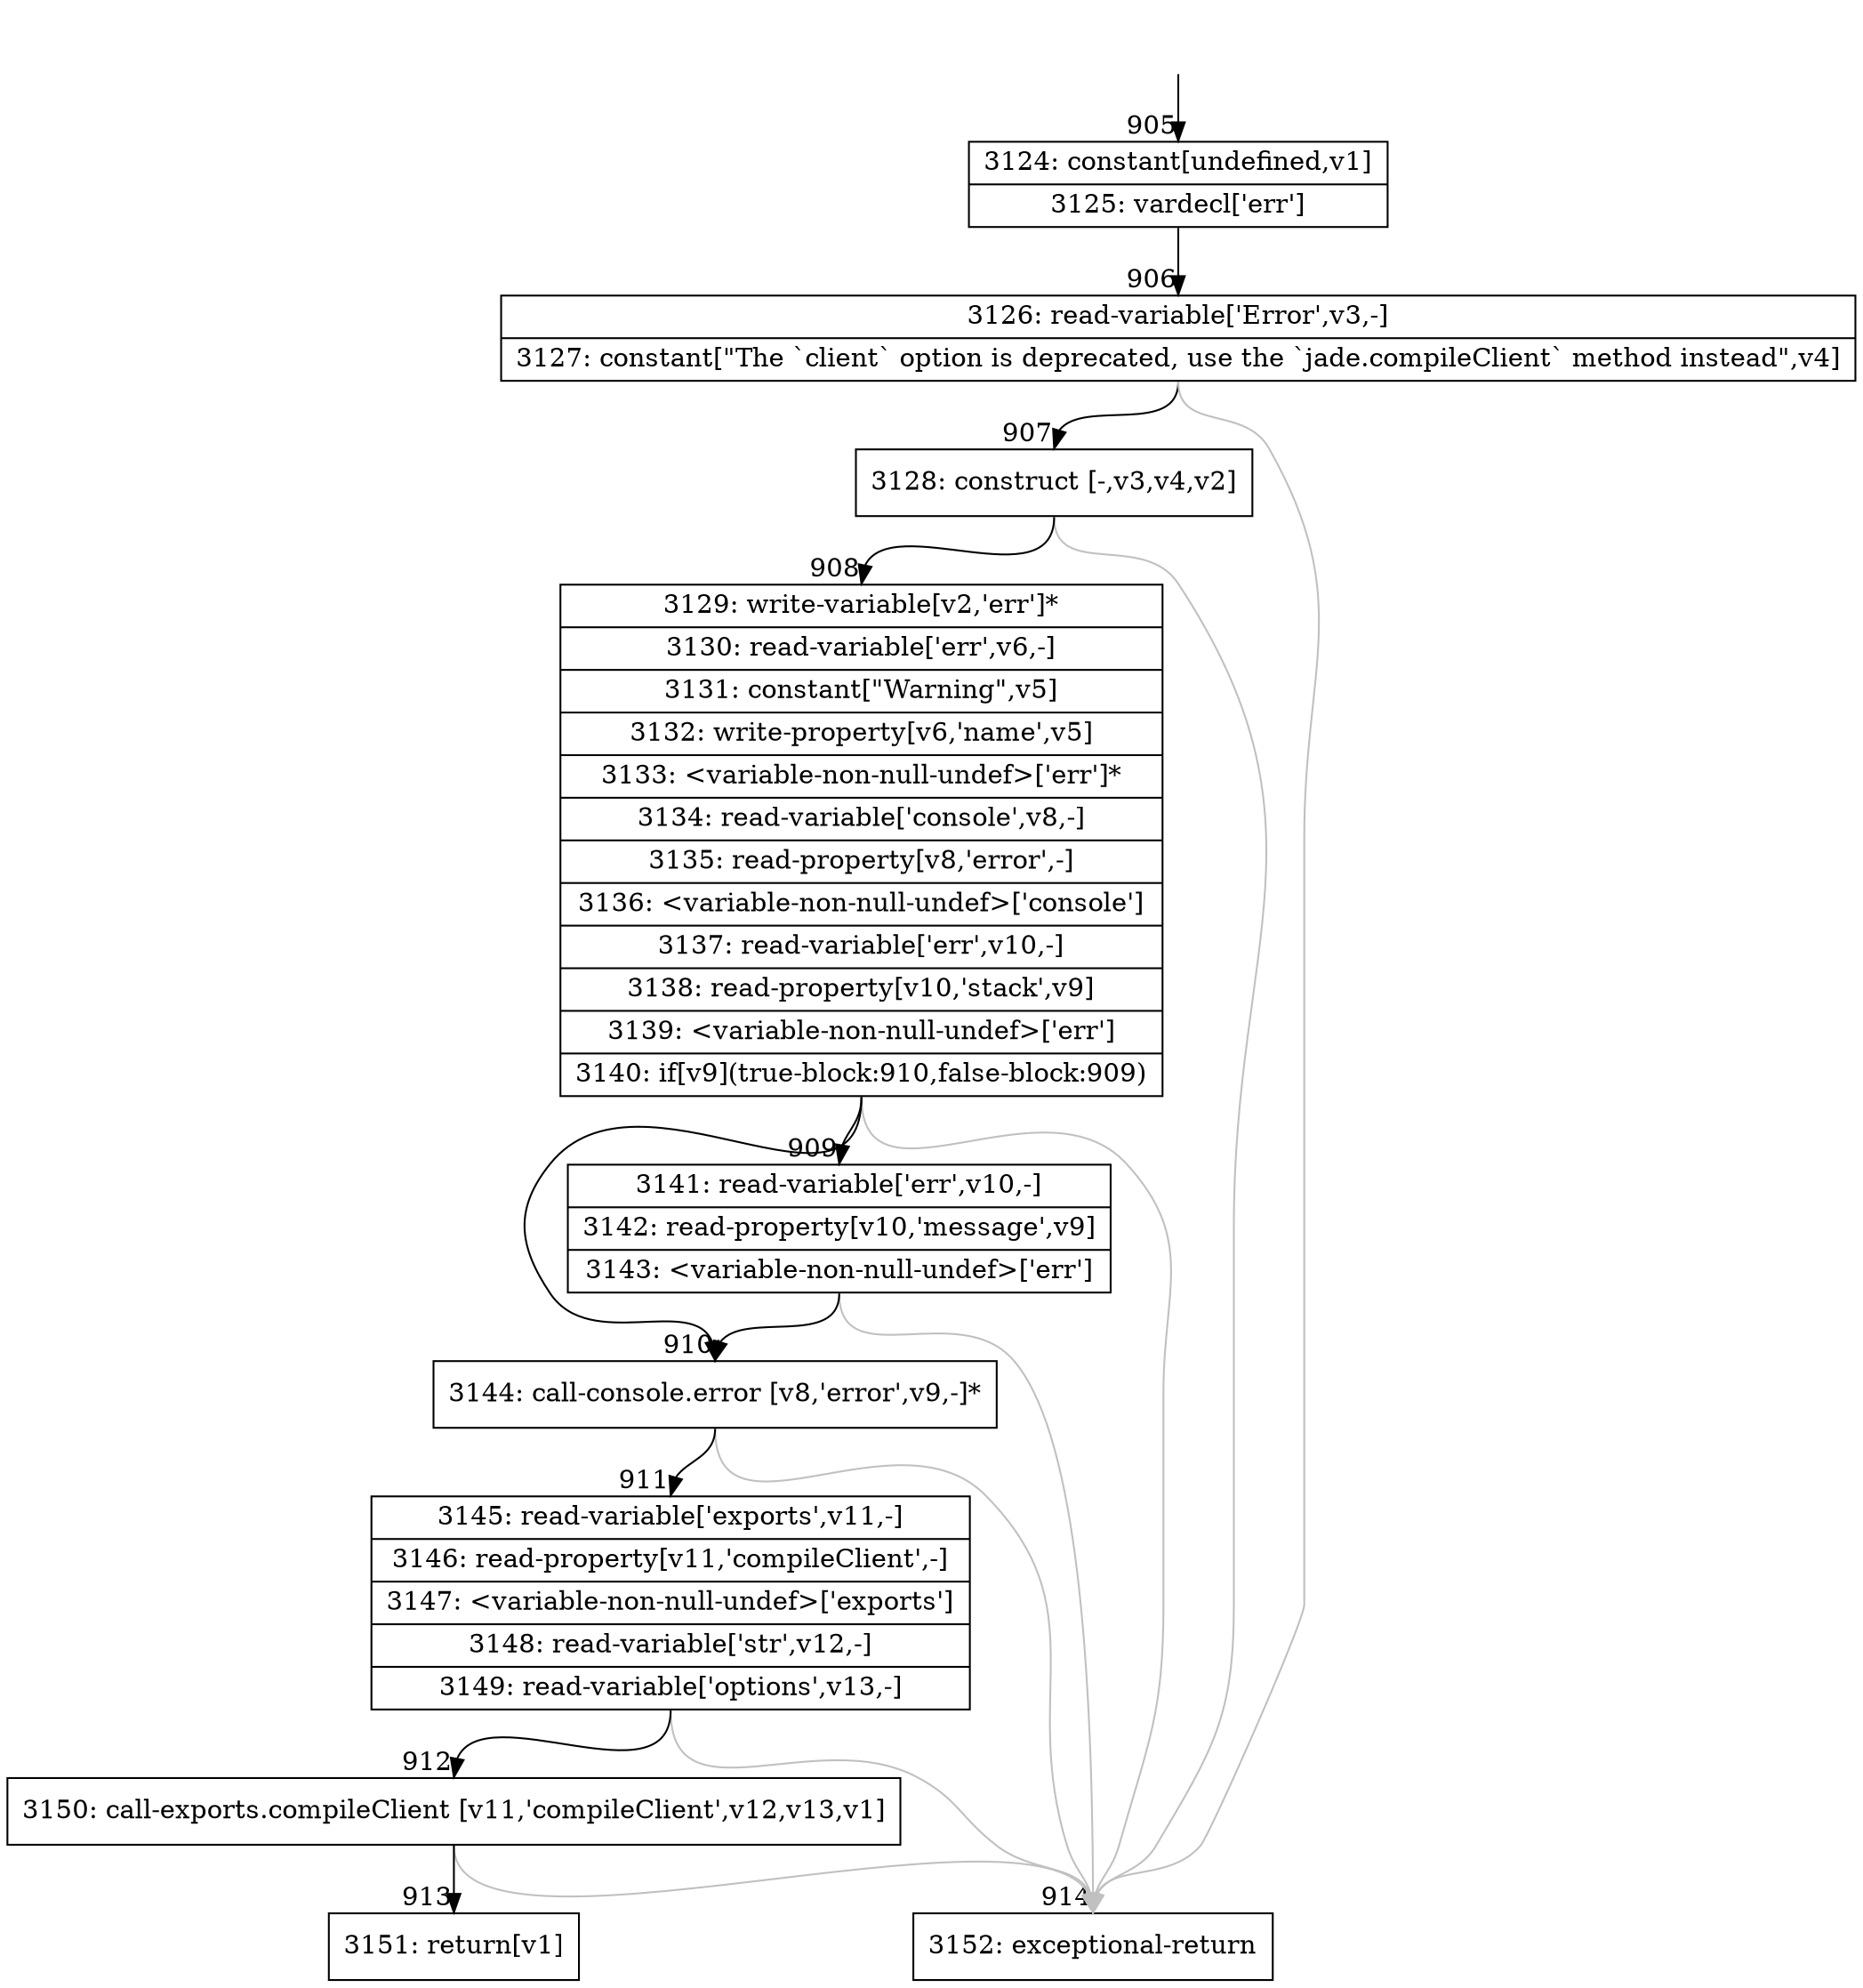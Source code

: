 digraph {
rankdir="TD"
BB_entry47[shape=none,label=""];
BB_entry47 -> BB905 [tailport=s, headport=n, headlabel="    905"]
BB905 [shape=record label="{3124: constant[undefined,v1]|3125: vardecl['err']}" ] 
BB905 -> BB906 [tailport=s, headport=n, headlabel="      906"]
BB906 [shape=record label="{3126: read-variable['Error',v3,-]|3127: constant[\"The `client` option is deprecated, use the `jade.compileClient` method instead\",v4]}" ] 
BB906 -> BB907 [tailport=s, headport=n, headlabel="      907"]
BB906 -> BB914 [tailport=s, headport=n, color=gray, headlabel="      914"]
BB907 [shape=record label="{3128: construct [-,v3,v4,v2]}" ] 
BB907 -> BB908 [tailport=s, headport=n, headlabel="      908"]
BB907 -> BB914 [tailport=s, headport=n, color=gray]
BB908 [shape=record label="{3129: write-variable[v2,'err']*|3130: read-variable['err',v6,-]|3131: constant[\"Warning\",v5]|3132: write-property[v6,'name',v5]|3133: \<variable-non-null-undef\>['err']*|3134: read-variable['console',v8,-]|3135: read-property[v8,'error',-]|3136: \<variable-non-null-undef\>['console']|3137: read-variable['err',v10,-]|3138: read-property[v10,'stack',v9]|3139: \<variable-non-null-undef\>['err']|3140: if[v9](true-block:910,false-block:909)}" ] 
BB908 -> BB910 [tailport=s, headport=n, headlabel="      910"]
BB908 -> BB909 [tailport=s, headport=n, headlabel="      909"]
BB908 -> BB914 [tailport=s, headport=n, color=gray]
BB909 [shape=record label="{3141: read-variable['err',v10,-]|3142: read-property[v10,'message',v9]|3143: \<variable-non-null-undef\>['err']}" ] 
BB909 -> BB910 [tailport=s, headport=n]
BB909 -> BB914 [tailport=s, headport=n, color=gray]
BB910 [shape=record label="{3144: call-console.error [v8,'error',v9,-]*}" ] 
BB910 -> BB911 [tailport=s, headport=n, headlabel="      911"]
BB910 -> BB914 [tailport=s, headport=n, color=gray]
BB911 [shape=record label="{3145: read-variable['exports',v11,-]|3146: read-property[v11,'compileClient',-]|3147: \<variable-non-null-undef\>['exports']|3148: read-variable['str',v12,-]|3149: read-variable['options',v13,-]}" ] 
BB911 -> BB912 [tailport=s, headport=n, headlabel="      912"]
BB911 -> BB914 [tailport=s, headport=n, color=gray]
BB912 [shape=record label="{3150: call-exports.compileClient [v11,'compileClient',v12,v13,v1]}" ] 
BB912 -> BB913 [tailport=s, headport=n, headlabel="      913"]
BB912 -> BB914 [tailport=s, headport=n, color=gray]
BB913 [shape=record label="{3151: return[v1]}" ] 
BB914 [shape=record label="{3152: exceptional-return}" ] 
//#$~ 974
}
